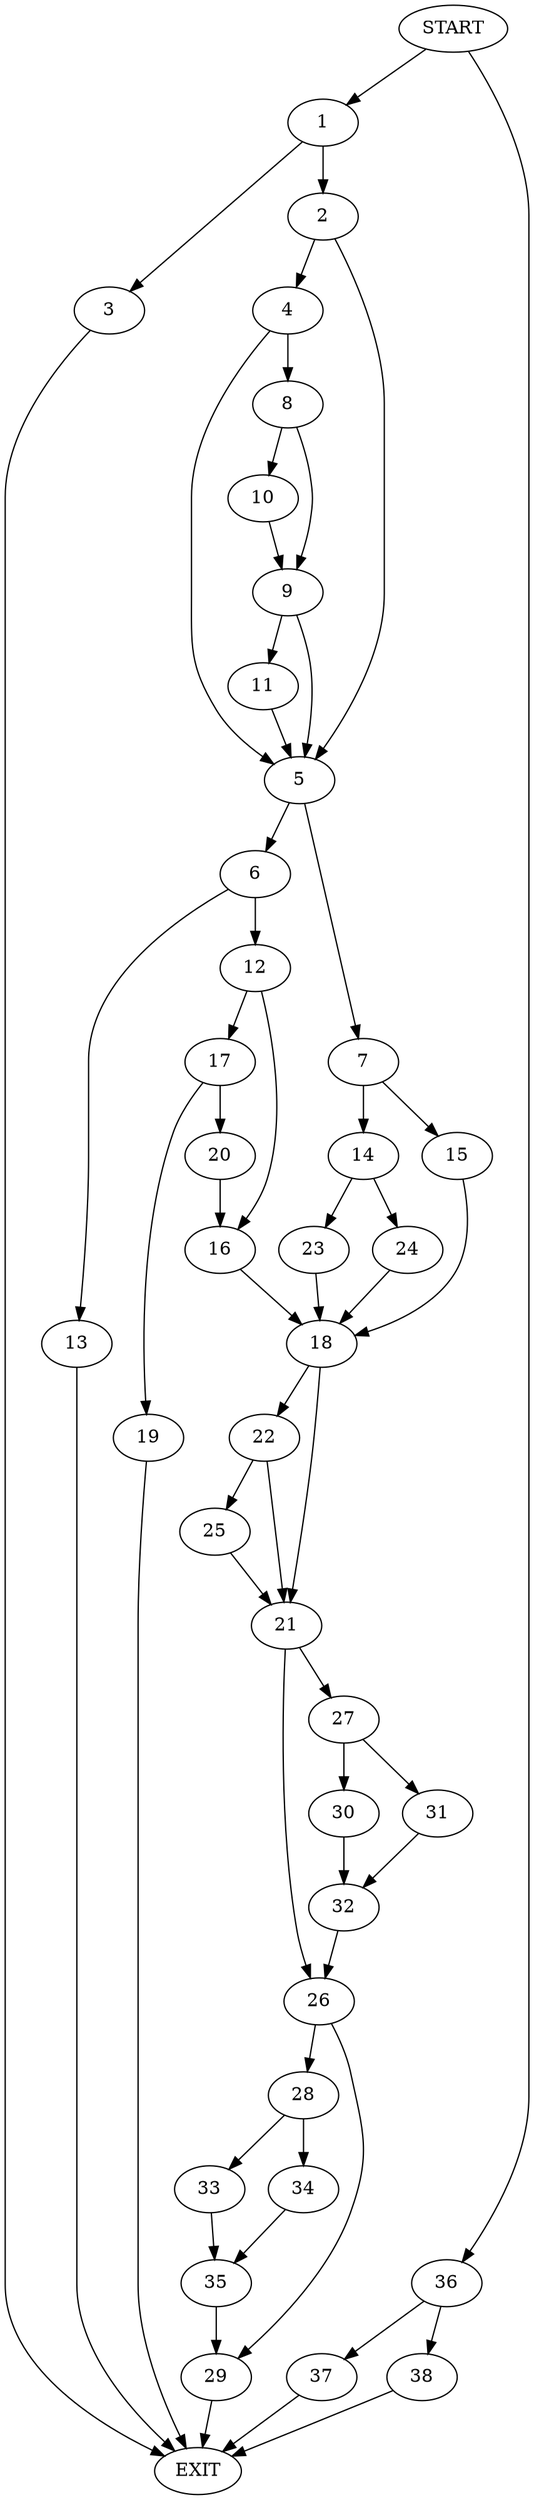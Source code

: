 digraph {
0 [label="START"]
39 [label="EXIT"]
0 -> 1
1 -> 2
1 -> 3
2 -> 4
2 -> 5
3 -> 39
5 -> 6
5 -> 7
4 -> 8
4 -> 5
8 -> 9
8 -> 10
9 -> 11
9 -> 5
10 -> 9
11 -> 5
6 -> 12
6 -> 13
7 -> 14
7 -> 15
12 -> 16
12 -> 17
13 -> 39
16 -> 18
17 -> 19
17 -> 20
19 -> 39
20 -> 16
18 -> 21
18 -> 22
15 -> 18
14 -> 23
14 -> 24
24 -> 18
23 -> 18
22 -> 25
22 -> 21
21 -> 26
21 -> 27
25 -> 21
26 -> 28
26 -> 29
27 -> 30
27 -> 31
30 -> 32
31 -> 32
32 -> 26
28 -> 33
28 -> 34
29 -> 39
33 -> 35
34 -> 35
35 -> 29
0 -> 36
36 -> 37
36 -> 38
38 -> 39
37 -> 39
}
